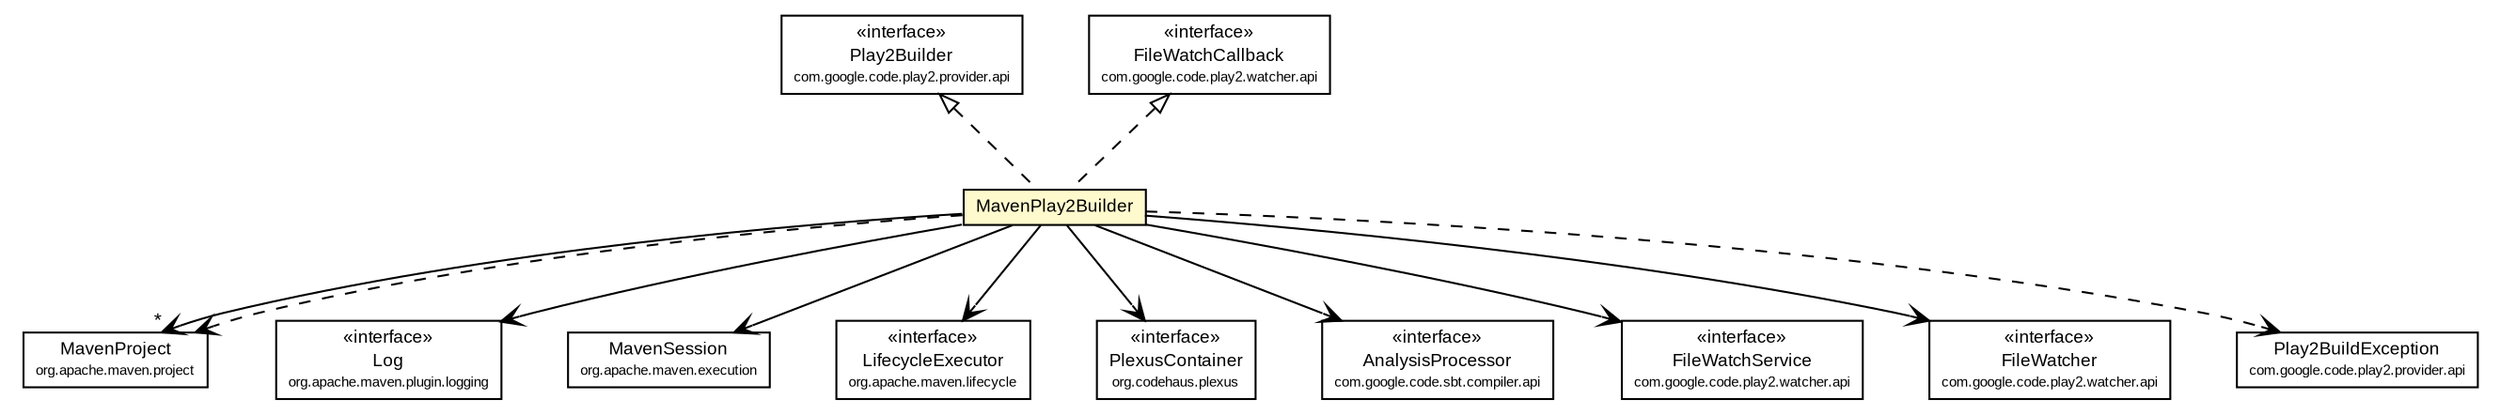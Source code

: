 #!/usr/local/bin/dot
#
# Class diagram 
# Generated by UMLGraph version R5_6-24-gf6e263 (http://www.umlgraph.org/)
#

digraph G {
	edge [fontname="arial",fontsize=10,labelfontname="arial",labelfontsize=10];
	node [fontname="arial",fontsize=10,shape=plaintext];
	nodesep=0.25;
	ranksep=0.5;
	// com.google.code.play2.plugin.MavenPlay2Builder
	c598 [label=<<table title="com.google.code.play2.plugin.MavenPlay2Builder" border="0" cellborder="1" cellspacing="0" cellpadding="2" port="p" bgcolor="lemonChiffon" href="./MavenPlay2Builder.html">
		<tr><td><table border="0" cellspacing="0" cellpadding="1">
<tr><td align="center" balign="center"> MavenPlay2Builder </td></tr>
		</table></td></tr>
		</table>>, URL="./MavenPlay2Builder.html", fontname="arial", fontcolor="black", fontsize=9.0];
	//com.google.code.play2.plugin.MavenPlay2Builder implements com.google.code.play2.provider.api.Play2Builder
	c613:p -> c598:p [dir=back,arrowtail=empty,style=dashed];
	//com.google.code.play2.plugin.MavenPlay2Builder implements com.google.code.play2.watcher.api.FileWatchCallback
	c614:p -> c598:p [dir=back,arrowtail=empty,style=dashed];
	// com.google.code.play2.plugin.MavenPlay2Builder NAVASSOC org.apache.maven.project.MavenProject
	c598:p -> c615:p [taillabel="", label="", headlabel="*", fontname="arial", fontcolor="black", fontsize=10.0, color="black", arrowhead=open];
	// com.google.code.play2.plugin.MavenPlay2Builder NAVASSOC org.apache.maven.plugin.logging.Log
	c598:p -> c616:p [taillabel="", label="", headlabel="", fontname="arial", fontcolor="black", fontsize=10.0, color="black", arrowhead=open];
	// com.google.code.play2.plugin.MavenPlay2Builder NAVASSOC org.apache.maven.execution.MavenSession
	c598:p -> c617:p [taillabel="", label="", headlabel="", fontname="arial", fontcolor="black", fontsize=10.0, color="black", arrowhead=open];
	// com.google.code.play2.plugin.MavenPlay2Builder NAVASSOC org.apache.maven.lifecycle.LifecycleExecutor
	c598:p -> c618:p [taillabel="", label="", headlabel="", fontname="arial", fontcolor="black", fontsize=10.0, color="black", arrowhead=open];
	// com.google.code.play2.plugin.MavenPlay2Builder NAVASSOC org.codehaus.plexus.PlexusContainer
	c598:p -> c619:p [taillabel="", label="", headlabel="", fontname="arial", fontcolor="black", fontsize=10.0, color="black", arrowhead=open];
	// com.google.code.play2.plugin.MavenPlay2Builder NAVASSOC com.google.code.sbt.compiler.api.AnalysisProcessor
	c598:p -> c620:p [taillabel="", label="", headlabel="", fontname="arial", fontcolor="black", fontsize=10.0, color="black", arrowhead=open];
	// com.google.code.play2.plugin.MavenPlay2Builder NAVASSOC com.google.code.play2.watcher.api.FileWatchService
	c598:p -> c621:p [taillabel="", label="", headlabel="", fontname="arial", fontcolor="black", fontsize=10.0, color="black", arrowhead=open];
	// com.google.code.play2.plugin.MavenPlay2Builder NAVASSOC com.google.code.play2.watcher.api.FileWatcher
	c598:p -> c622:p [taillabel="", label="", headlabel="", fontname="arial", fontcolor="black", fontsize=10.0, color="black", arrowhead=open];
	// com.google.code.play2.plugin.MavenPlay2Builder DEPEND com.google.code.play2.provider.api.Play2BuildException
	c598:p -> c624:p [taillabel="", label="", headlabel="", fontname="arial", fontcolor="black", fontsize=10.0, color="black", arrowhead=open, style=dashed];
	// com.google.code.play2.plugin.MavenPlay2Builder DEPEND org.apache.maven.project.MavenProject
	c598:p -> c615:p [taillabel="", label="", headlabel="", fontname="arial", fontcolor="black", fontsize=10.0, color="black", arrowhead=open, style=dashed];
	// org.apache.maven.lifecycle.LifecycleExecutor
	c618 [label=<<table title="org.apache.maven.lifecycle.LifecycleExecutor" border="0" cellborder="1" cellspacing="0" cellpadding="2" port="p" href="http://maven.apache.org/ref/3.1.0/maven-core/apidocs/org/apache/maven/lifecycle/LifecycleExecutor.html">
		<tr><td><table border="0" cellspacing="0" cellpadding="1">
<tr><td align="center" balign="center"> &#171;interface&#187; </td></tr>
<tr><td align="center" balign="center"> LifecycleExecutor </td></tr>
<tr><td align="center" balign="center"><font point-size="7.0"> org.apache.maven.lifecycle </font></td></tr>
		</table></td></tr>
		</table>>, URL="http://maven.apache.org/ref/3.1.0/maven-core/apidocs/org/apache/maven/lifecycle/LifecycleExecutor.html", fontname="arial", fontcolor="black", fontsize=9.0];
	// org.apache.maven.project.MavenProject
	c615 [label=<<table title="org.apache.maven.project.MavenProject" border="0" cellborder="1" cellspacing="0" cellpadding="2" port="p" href="http://maven.apache.org/ref/3.1.0/maven-core/apidocs/org/apache/maven/project/MavenProject.html">
		<tr><td><table border="0" cellspacing="0" cellpadding="1">
<tr><td align="center" balign="center"> MavenProject </td></tr>
<tr><td align="center" balign="center"><font point-size="7.0"> org.apache.maven.project </font></td></tr>
		</table></td></tr>
		</table>>, URL="http://maven.apache.org/ref/3.1.0/maven-core/apidocs/org/apache/maven/project/MavenProject.html", fontname="arial", fontcolor="black", fontsize=9.0];
	// com.google.code.sbt.compiler.api.AnalysisProcessor
	c620 [label=<<table title="com.google.code.sbt.compiler.api.AnalysisProcessor" border="0" cellborder="1" cellspacing="0" cellpadding="2" port="p" href="http://sbt-compiler-maven-plugin.github.io/sbt-compiler-maven-plugin/1.0.0-rc1/sbt-compiler-api/apidocs/com/google/code/sbt/compiler/api/AnalysisProcessor.html">
		<tr><td><table border="0" cellspacing="0" cellpadding="1">
<tr><td align="center" balign="center"> &#171;interface&#187; </td></tr>
<tr><td align="center" balign="center"> AnalysisProcessor </td></tr>
<tr><td align="center" balign="center"><font point-size="7.0"> com.google.code.sbt.compiler.api </font></td></tr>
		</table></td></tr>
		</table>>, URL="http://sbt-compiler-maven-plugin.github.io/sbt-compiler-maven-plugin/1.0.0-rc1/sbt-compiler-api/apidocs/com/google/code/sbt/compiler/api/AnalysisProcessor.html", fontname="arial", fontcolor="black", fontsize=9.0];
	// org.apache.maven.execution.MavenSession
	c617 [label=<<table title="org.apache.maven.execution.MavenSession" border="0" cellborder="1" cellspacing="0" cellpadding="2" port="p" href="http://maven.apache.org/ref/3.1.0/maven-core/apidocs/org/apache/maven/execution/MavenSession.html">
		<tr><td><table border="0" cellspacing="0" cellpadding="1">
<tr><td align="center" balign="center"> MavenSession </td></tr>
<tr><td align="center" balign="center"><font point-size="7.0"> org.apache.maven.execution </font></td></tr>
		</table></td></tr>
		</table>>, URL="http://maven.apache.org/ref/3.1.0/maven-core/apidocs/org/apache/maven/execution/MavenSession.html", fontname="arial", fontcolor="black", fontsize=9.0];
	// com.google.code.play2.watcher.api.FileWatchService
	c621 [label=<<table title="com.google.code.play2.watcher.api.FileWatchService" border="0" cellborder="1" cellspacing="0" cellpadding="2" port="p">
		<tr><td><table border="0" cellspacing="0" cellpadding="1">
<tr><td align="center" balign="center"> &#171;interface&#187; </td></tr>
<tr><td align="center" balign="center"> FileWatchService </td></tr>
<tr><td align="center" balign="center"><font point-size="7.0"> com.google.code.play2.watcher.api </font></td></tr>
		</table></td></tr>
		</table>>, URL="null", fontname="arial", fontcolor="black", fontsize=9.0];
	// com.google.code.play2.provider.api.Play2BuildException
	c624 [label=<<table title="com.google.code.play2.provider.api.Play2BuildException" border="0" cellborder="1" cellspacing="0" cellpadding="2" port="p">
		<tr><td><table border="0" cellspacing="0" cellpadding="1">
<tr><td align="center" balign="center"> Play2BuildException </td></tr>
<tr><td align="center" balign="center"><font point-size="7.0"> com.google.code.play2.provider.api </font></td></tr>
		</table></td></tr>
		</table>>, URL="null", fontname="arial", fontcolor="black", fontsize=9.0];
	// com.google.code.play2.watcher.api.FileWatcher
	c622 [label=<<table title="com.google.code.play2.watcher.api.FileWatcher" border="0" cellborder="1" cellspacing="0" cellpadding="2" port="p">
		<tr><td><table border="0" cellspacing="0" cellpadding="1">
<tr><td align="center" balign="center"> &#171;interface&#187; </td></tr>
<tr><td align="center" balign="center"> FileWatcher </td></tr>
<tr><td align="center" balign="center"><font point-size="7.0"> com.google.code.play2.watcher.api </font></td></tr>
		</table></td></tr>
		</table>>, URL="null", fontname="arial", fontcolor="black", fontsize=9.0];
	// com.google.code.play2.provider.api.Play2Builder
	c613 [label=<<table title="com.google.code.play2.provider.api.Play2Builder" border="0" cellborder="1" cellspacing="0" cellpadding="2" port="p">
		<tr><td><table border="0" cellspacing="0" cellpadding="1">
<tr><td align="center" balign="center"> &#171;interface&#187; </td></tr>
<tr><td align="center" balign="center"> Play2Builder </td></tr>
<tr><td align="center" balign="center"><font point-size="7.0"> com.google.code.play2.provider.api </font></td></tr>
		</table></td></tr>
		</table>>, URL="null", fontname="arial", fontcolor="black", fontsize=9.0];
	// org.apache.maven.plugin.logging.Log
	c616 [label=<<table title="org.apache.maven.plugin.logging.Log" border="0" cellborder="1" cellspacing="0" cellpadding="2" port="p" href="http://maven.apache.org/ref/3.1.0/maven-plugin-api/apidocs/org/apache/maven/plugin/logging/Log.html">
		<tr><td><table border="0" cellspacing="0" cellpadding="1">
<tr><td align="center" balign="center"> &#171;interface&#187; </td></tr>
<tr><td align="center" balign="center"> Log </td></tr>
<tr><td align="center" balign="center"><font point-size="7.0"> org.apache.maven.plugin.logging </font></td></tr>
		</table></td></tr>
		</table>>, URL="http://maven.apache.org/ref/3.1.0/maven-plugin-api/apidocs/org/apache/maven/plugin/logging/Log.html", fontname="arial", fontcolor="black", fontsize=9.0];
	// com.google.code.play2.watcher.api.FileWatchCallback
	c614 [label=<<table title="com.google.code.play2.watcher.api.FileWatchCallback" border="0" cellborder="1" cellspacing="0" cellpadding="2" port="p">
		<tr><td><table border="0" cellspacing="0" cellpadding="1">
<tr><td align="center" balign="center"> &#171;interface&#187; </td></tr>
<tr><td align="center" balign="center"> FileWatchCallback </td></tr>
<tr><td align="center" balign="center"><font point-size="7.0"> com.google.code.play2.watcher.api </font></td></tr>
		</table></td></tr>
		</table>>, URL="null", fontname="arial", fontcolor="black", fontsize=9.0];
	// org.codehaus.plexus.PlexusContainer
	c619 [label=<<table title="org.codehaus.plexus.PlexusContainer" border="0" cellborder="1" cellspacing="0" cellpadding="2" port="p">
		<tr><td><table border="0" cellspacing="0" cellpadding="1">
<tr><td align="center" balign="center"> &#171;interface&#187; </td></tr>
<tr><td align="center" balign="center"> PlexusContainer </td></tr>
<tr><td align="center" balign="center"><font point-size="7.0"> org.codehaus.plexus </font></td></tr>
		</table></td></tr>
		</table>>, URL="null", fontname="arial", fontcolor="black", fontsize=9.0];
}

